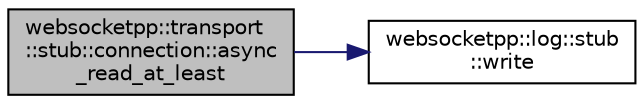 digraph "websocketpp::transport::stub::connection::async_read_at_least"
{
  edge [fontname="Helvetica",fontsize="10",labelfontname="Helvetica",labelfontsize="10"];
  node [fontname="Helvetica",fontsize="10",shape=record];
  rankdir="LR";
  Node0 [label="websocketpp::transport\l::stub::connection::async\l_read_at_least",height=0.2,width=0.4,color="black", fillcolor="grey75", style="filled", fontcolor="black"];
  Node0 -> Node1 [color="midnightblue",fontsize="10",style="solid"];
  Node1 [label="websocketpp::log::stub\l::write",height=0.2,width=0.4,color="black", fillcolor="white", style="filled",URL="$classwebsocketpp_1_1log_1_1stub.html#ae14dd42a83305f2dd9c03fc5018c88ee",tooltip="Write a string message to the given channel. "];
}
